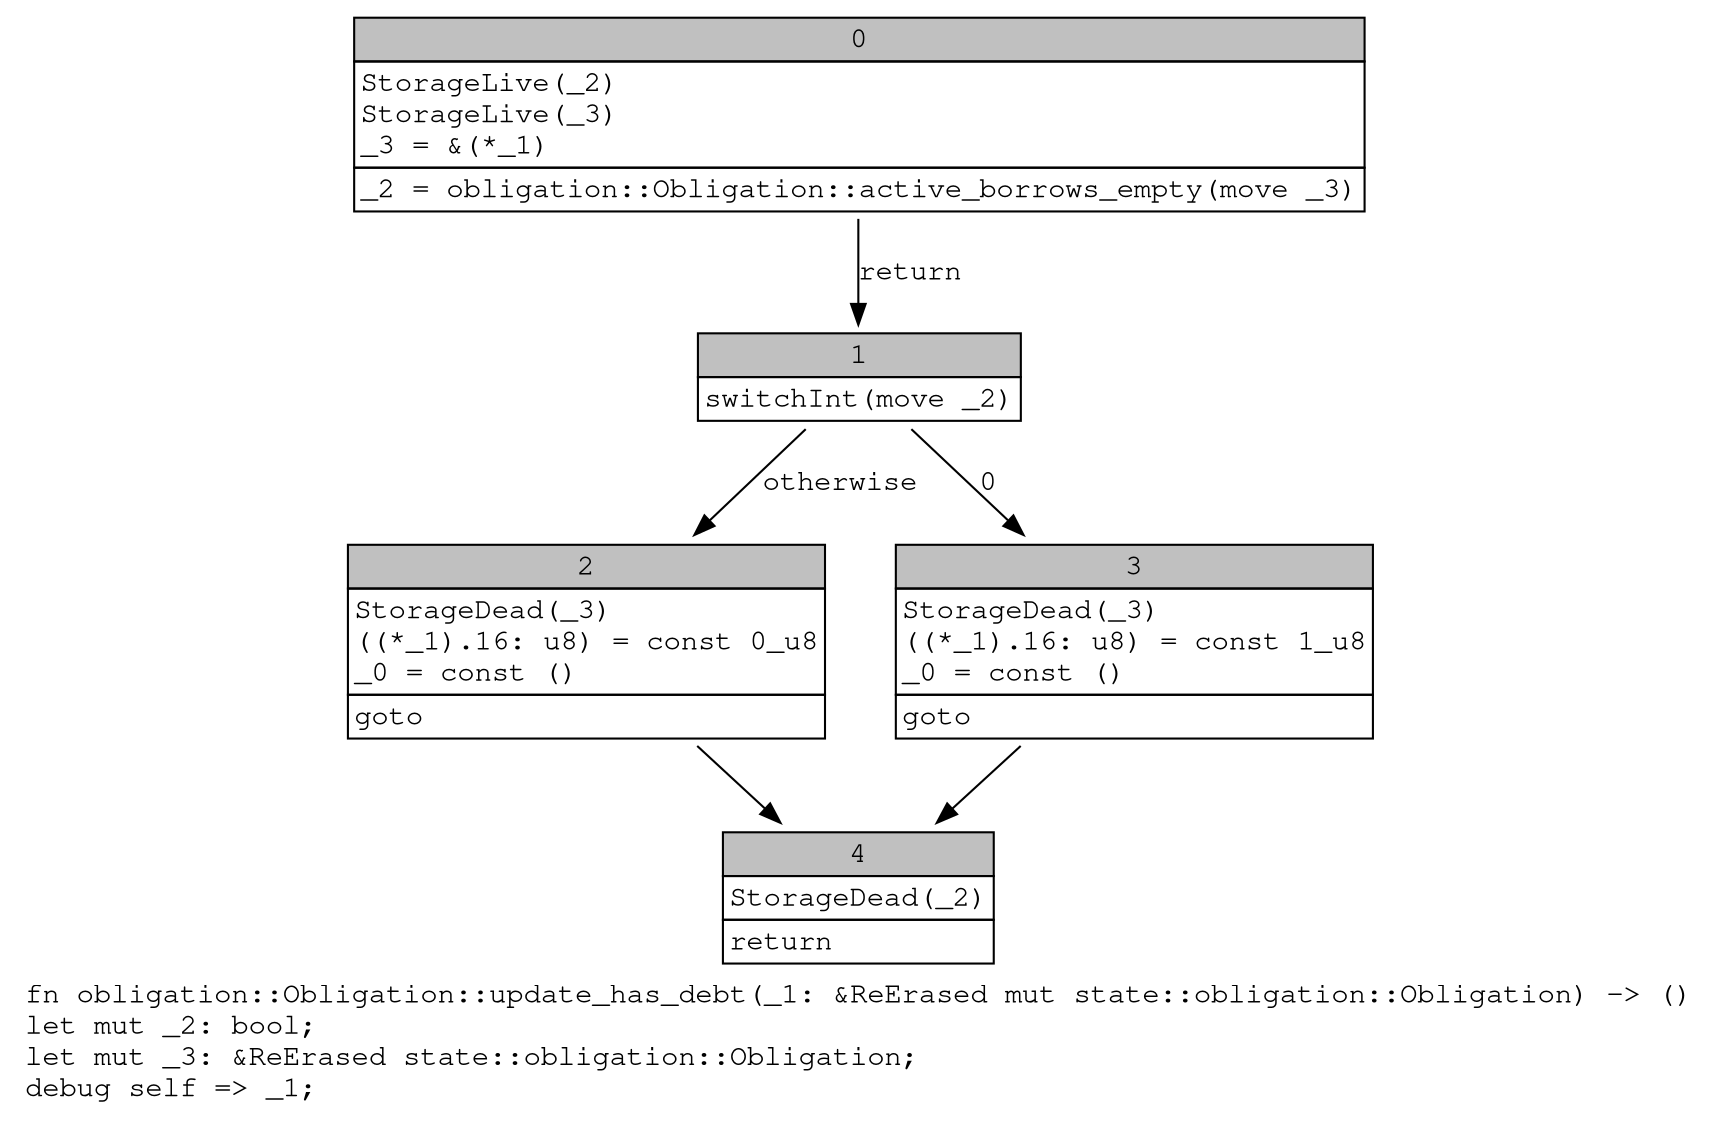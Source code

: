 digraph Mir_0_1705 {
    graph [fontname="Courier, monospace"];
    node [fontname="Courier, monospace"];
    edge [fontname="Courier, monospace"];
    label=<fn obligation::Obligation::update_has_debt(_1: &amp;ReErased mut state::obligation::Obligation) -&gt; ()<br align="left"/>let mut _2: bool;<br align="left"/>let mut _3: &amp;ReErased state::obligation::Obligation;<br align="left"/>debug self =&gt; _1;<br align="left"/>>;
    bb0__0_1705 [shape="none", label=<<table border="0" cellborder="1" cellspacing="0"><tr><td bgcolor="gray" align="center" colspan="1">0</td></tr><tr><td align="left" balign="left">StorageLive(_2)<br/>StorageLive(_3)<br/>_3 = &amp;(*_1)<br/></td></tr><tr><td align="left">_2 = obligation::Obligation::active_borrows_empty(move _3)</td></tr></table>>];
    bb1__0_1705 [shape="none", label=<<table border="0" cellborder="1" cellspacing="0"><tr><td bgcolor="gray" align="center" colspan="1">1</td></tr><tr><td align="left">switchInt(move _2)</td></tr></table>>];
    bb2__0_1705 [shape="none", label=<<table border="0" cellborder="1" cellspacing="0"><tr><td bgcolor="gray" align="center" colspan="1">2</td></tr><tr><td align="left" balign="left">StorageDead(_3)<br/>((*_1).16: u8) = const 0_u8<br/>_0 = const ()<br/></td></tr><tr><td align="left">goto</td></tr></table>>];
    bb3__0_1705 [shape="none", label=<<table border="0" cellborder="1" cellspacing="0"><tr><td bgcolor="gray" align="center" colspan="1">3</td></tr><tr><td align="left" balign="left">StorageDead(_3)<br/>((*_1).16: u8) = const 1_u8<br/>_0 = const ()<br/></td></tr><tr><td align="left">goto</td></tr></table>>];
    bb4__0_1705 [shape="none", label=<<table border="0" cellborder="1" cellspacing="0"><tr><td bgcolor="gray" align="center" colspan="1">4</td></tr><tr><td align="left" balign="left">StorageDead(_2)<br/></td></tr><tr><td align="left">return</td></tr></table>>];
    bb0__0_1705 -> bb1__0_1705 [label="return"];
    bb1__0_1705 -> bb3__0_1705 [label="0"];
    bb1__0_1705 -> bb2__0_1705 [label="otherwise"];
    bb2__0_1705 -> bb4__0_1705 [label=""];
    bb3__0_1705 -> bb4__0_1705 [label=""];
}
